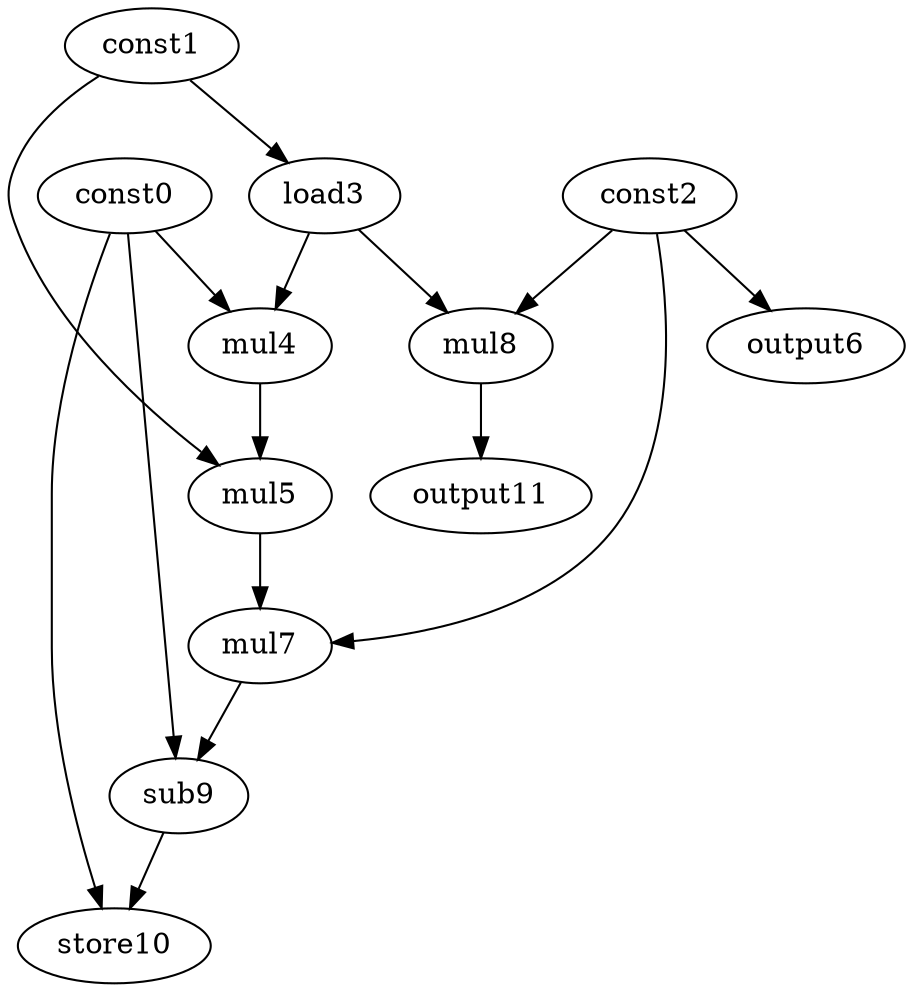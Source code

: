 digraph G { 
const0[opcode=const]; 
const1[opcode=const]; 
const2[opcode=const]; 
load3[opcode=load]; 
mul4[opcode=mul]; 
mul5[opcode=mul]; 
output6[opcode=output]; 
mul7[opcode=mul]; 
mul8[opcode=mul]; 
sub9[opcode=sub]; 
store10[opcode=store]; 
output11[opcode=output]; 
const1->load3[operand=0];
const2->output6[operand=0];
const0->mul4[operand=0];
load3->mul4[operand=1];
const2->mul8[operand=0];
load3->mul8[operand=1];
const1->mul5[operand=0];
mul4->mul5[operand=1];
mul8->output11[operand=0];
const2->mul7[operand=0];
mul5->mul7[operand=1];
const0->sub9[operand=0];
mul7->sub9[operand=1];
const0->store10[operand=0];
sub9->store10[operand=1];
}
